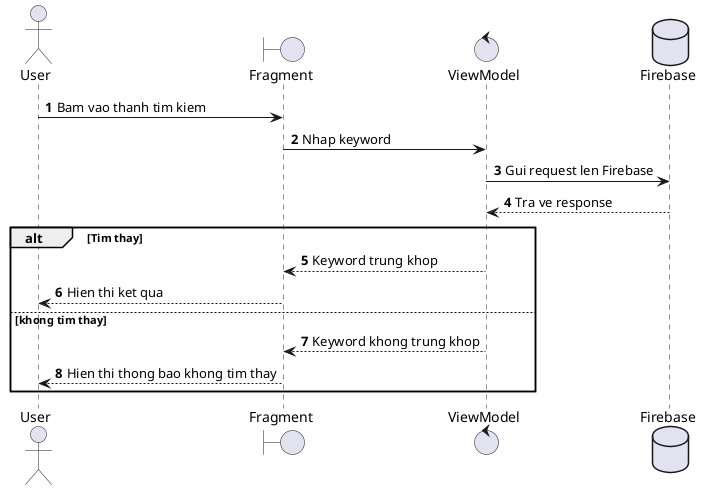 @startuml
'https://plantuml.com/sequence-diagram

autonumber
actor User as nv
boundary Fragment as fragment
control ViewModel as viewModel
database Firebase as db
nv -> fragment: Bam vao thanh tim kiem
fragment -> viewModel: Nhap keyword
viewModel -> db: Gui request len Firebase
db --> viewModel: Tra ve response
alt Tim thay
    viewModel --> fragment: Keyword trung khop
    fragment --> nv: Hien thi ket qua
else khong tim thay
    viewModel --> fragment: Keyword khong trung khop
    fragment --> nv: Hien thi thong bao khong tim thay
end


@enduml